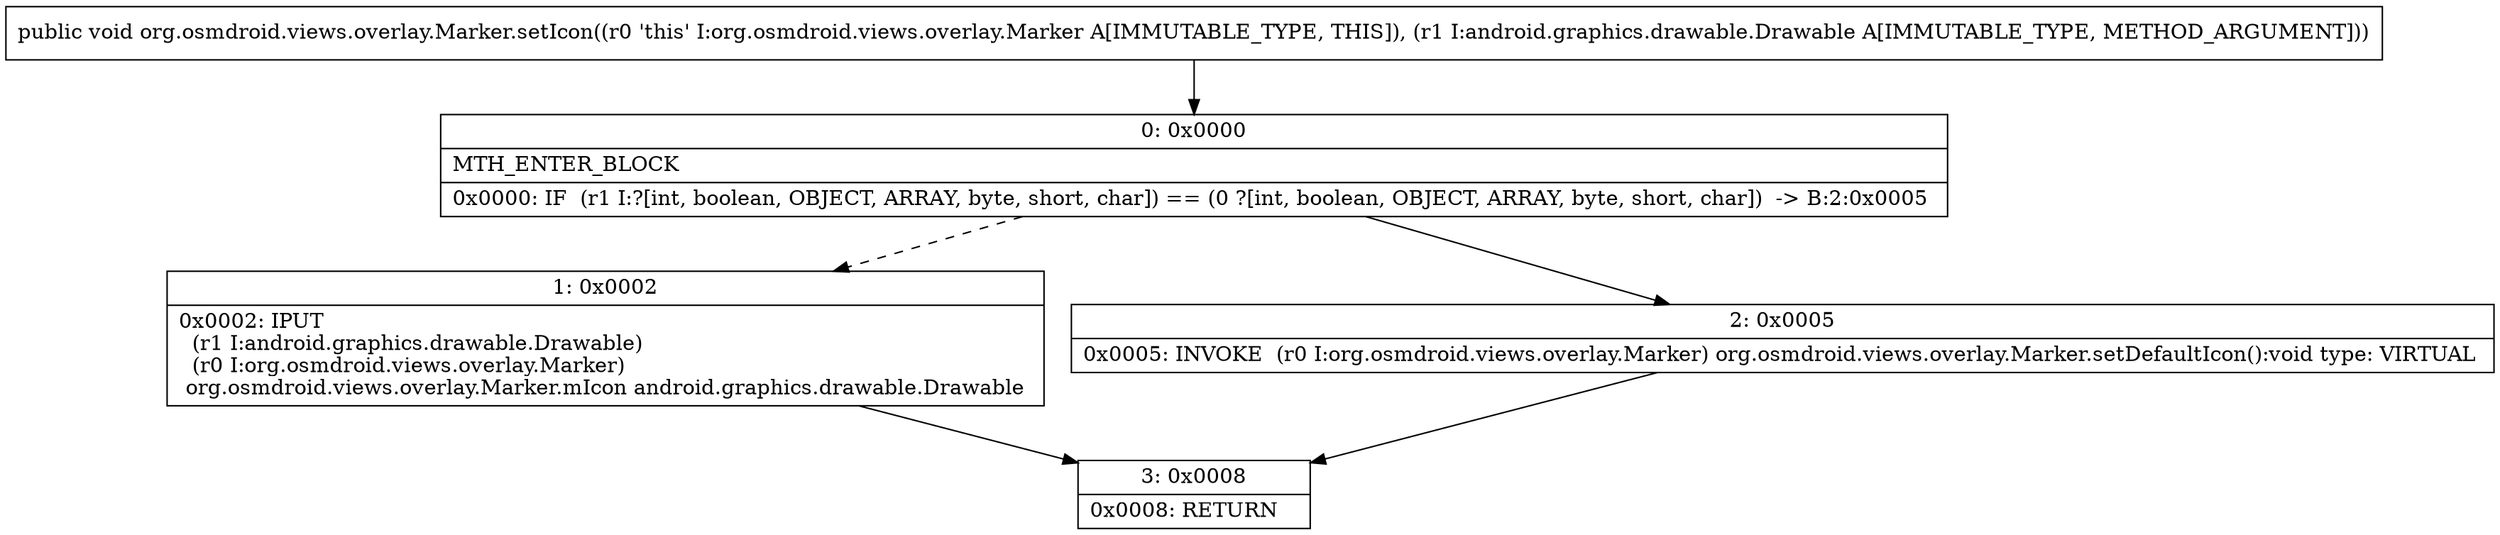 digraph "CFG fororg.osmdroid.views.overlay.Marker.setIcon(Landroid\/graphics\/drawable\/Drawable;)V" {
Node_0 [shape=record,label="{0\:\ 0x0000|MTH_ENTER_BLOCK\l|0x0000: IF  (r1 I:?[int, boolean, OBJECT, ARRAY, byte, short, char]) == (0 ?[int, boolean, OBJECT, ARRAY, byte, short, char])  \-\> B:2:0x0005 \l}"];
Node_1 [shape=record,label="{1\:\ 0x0002|0x0002: IPUT  \l  (r1 I:android.graphics.drawable.Drawable)\l  (r0 I:org.osmdroid.views.overlay.Marker)\l org.osmdroid.views.overlay.Marker.mIcon android.graphics.drawable.Drawable \l}"];
Node_2 [shape=record,label="{2\:\ 0x0005|0x0005: INVOKE  (r0 I:org.osmdroid.views.overlay.Marker) org.osmdroid.views.overlay.Marker.setDefaultIcon():void type: VIRTUAL \l}"];
Node_3 [shape=record,label="{3\:\ 0x0008|0x0008: RETURN   \l}"];
MethodNode[shape=record,label="{public void org.osmdroid.views.overlay.Marker.setIcon((r0 'this' I:org.osmdroid.views.overlay.Marker A[IMMUTABLE_TYPE, THIS]), (r1 I:android.graphics.drawable.Drawable A[IMMUTABLE_TYPE, METHOD_ARGUMENT])) }"];
MethodNode -> Node_0;
Node_0 -> Node_1[style=dashed];
Node_0 -> Node_2;
Node_1 -> Node_3;
Node_2 -> Node_3;
}

